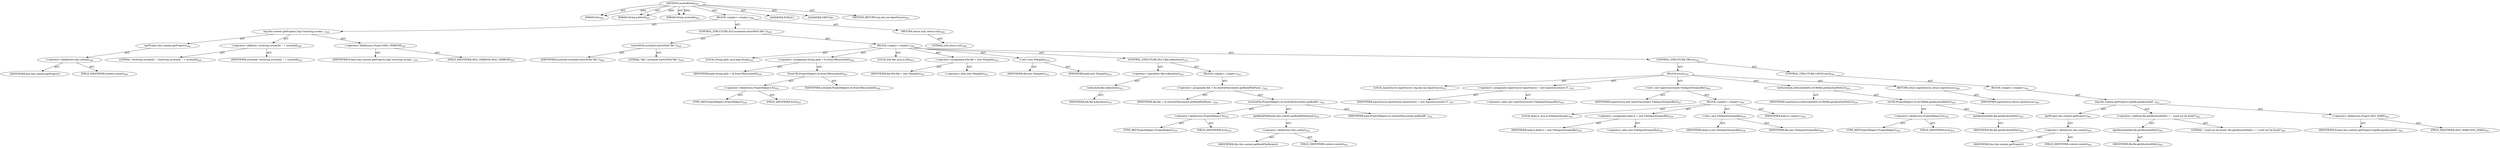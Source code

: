 digraph "resolveEntity" {  
"111669149708" [label = <(METHOD,resolveEntity)<SUB>443</SUB>> ]
"115964117035" [label = <(PARAM,this)<SUB>443</SUB>> ]
"115964117036" [label = <(PARAM,String publicId)<SUB>443</SUB>> ]
"115964117037" [label = <(PARAM,String systemId)<SUB>444</SUB>> ]
"25769803830" [label = <(BLOCK,&lt;empty&gt;,&lt;empty&gt;)<SUB>444</SUB>> ]
"30064771296" [label = <(log,this.context.getProject().log(&quot;resolving system...)<SUB>446</SUB>> ]
"30064771297" [label = <(getProject,this.context.getProject())<SUB>446</SUB>> ]
"30064771298" [label = <(&lt;operator&gt;.fieldAccess,this.context)<SUB>446</SUB>> ]
"68719476944" [label = <(IDENTIFIER,this,this.context.getProject())> ]
"55834574865" [label = <(FIELD_IDENTIFIER,context,context)<SUB>446</SUB>> ]
"30064771299" [label = <(&lt;operator&gt;.addition,&quot;resolving systemId: &quot; + systemId)<SUB>446</SUB>> ]
"90194313253" [label = <(LITERAL,&quot;resolving systemId: &quot;,&quot;resolving systemId: &quot; + systemId)<SUB>446</SUB>> ]
"68719476945" [label = <(IDENTIFIER,systemId,&quot;resolving systemId: &quot; + systemId)<SUB>447</SUB>> ]
"30064771300" [label = <(&lt;operator&gt;.fieldAccess,Project.MSG_VERBOSE)<SUB>447</SUB>> ]
"68719476946" [label = <(IDENTIFIER,Project,this.context.getProject().log(&quot;resolving system...)<SUB>447</SUB>> ]
"55834574866" [label = <(FIELD_IDENTIFIER,MSG_VERBOSE,MSG_VERBOSE)<SUB>447</SUB>> ]
"47244640284" [label = <(CONTROL_STRUCTURE,IF,if (systemId.startsWith(&quot;file:&quot;)))<SUB>449</SUB>> ]
"30064771301" [label = <(startsWith,systemId.startsWith(&quot;file:&quot;))<SUB>449</SUB>> ]
"68719476947" [label = <(IDENTIFIER,systemId,systemId.startsWith(&quot;file:&quot;))<SUB>449</SUB>> ]
"90194313254" [label = <(LITERAL,&quot;file:&quot;,systemId.startsWith(&quot;file:&quot;))<SUB>449</SUB>> ]
"25769803831" [label = <(BLOCK,&lt;empty&gt;,&lt;empty&gt;)<SUB>449</SUB>> ]
"94489280546" [label = <(LOCAL,String path: java.lang.String)<SUB>450</SUB>> ]
"30064771302" [label = <(&lt;operator&gt;.assignment,String path = fu.fromURI(systemId))<SUB>450</SUB>> ]
"68719476948" [label = <(IDENTIFIER,path,String path = fu.fromURI(systemId))<SUB>450</SUB>> ]
"30064771303" [label = <(fromURI,ProjectHelper2.fu.fromURI(systemId))<SUB>450</SUB>> ]
"30064771304" [label = <(&lt;operator&gt;.fieldAccess,ProjectHelper2.fu)<SUB>450</SUB>> ]
"180388626447" [label = <(TYPE_REF,ProjectHelper2,ProjectHelper2)<SUB>450</SUB>> ]
"55834574867" [label = <(FIELD_IDENTIFIER,fu,fu)<SUB>450</SUB>> ]
"68719476949" [label = <(IDENTIFIER,systemId,ProjectHelper2.fu.fromURI(systemId))<SUB>450</SUB>> ]
"94489280547" [label = <(LOCAL,File file: java.io.File)<SUB>452</SUB>> ]
"30064771305" [label = <(&lt;operator&gt;.assignment,File file = new File(path))<SUB>452</SUB>> ]
"68719476950" [label = <(IDENTIFIER,file,File file = new File(path))<SUB>452</SUB>> ]
"30064771306" [label = <(&lt;operator&gt;.alloc,new File(path))<SUB>452</SUB>> ]
"30064771307" [label = <(&lt;init&gt;,new File(path))<SUB>452</SUB>> ]
"68719476951" [label = <(IDENTIFIER,file,new File(path))<SUB>452</SUB>> ]
"68719476952" [label = <(IDENTIFIER,path,new File(path))<SUB>452</SUB>> ]
"47244640285" [label = <(CONTROL_STRUCTURE,IF,if (!file.isAbsolute()))<SUB>453</SUB>> ]
"30064771308" [label = <(&lt;operator&gt;.logicalNot,!file.isAbsolute())<SUB>453</SUB>> ]
"30064771309" [label = <(isAbsolute,file.isAbsolute())<SUB>453</SUB>> ]
"68719476953" [label = <(IDENTIFIER,file,file.isAbsolute())<SUB>453</SUB>> ]
"25769803832" [label = <(BLOCK,&lt;empty&gt;,&lt;empty&gt;)<SUB>453</SUB>> ]
"30064771310" [label = <(&lt;operator&gt;.assignment,file = fu.resolveFile(context.getBuildFileParen...)<SUB>454</SUB>> ]
"68719476954" [label = <(IDENTIFIER,file,file = fu.resolveFile(context.getBuildFileParen...)<SUB>454</SUB>> ]
"30064771311" [label = <(resolveFile,ProjectHelper2.fu.resolveFile(context.getBuildF...)<SUB>454</SUB>> ]
"30064771312" [label = <(&lt;operator&gt;.fieldAccess,ProjectHelper2.fu)<SUB>454</SUB>> ]
"180388626448" [label = <(TYPE_REF,ProjectHelper2,ProjectHelper2)<SUB>454</SUB>> ]
"55834574868" [label = <(FIELD_IDENTIFIER,fu,fu)<SUB>454</SUB>> ]
"30064771313" [label = <(getBuildFileParent,this.context.getBuildFileParent())<SUB>454</SUB>> ]
"30064771314" [label = <(&lt;operator&gt;.fieldAccess,this.context)<SUB>454</SUB>> ]
"68719476955" [label = <(IDENTIFIER,this,this.context.getBuildFileParent())> ]
"55834574869" [label = <(FIELD_IDENTIFIER,context,context)<SUB>454</SUB>> ]
"68719476956" [label = <(IDENTIFIER,path,ProjectHelper2.fu.resolveFile(context.getBuildF...)<SUB>454</SUB>> ]
"47244640286" [label = <(CONTROL_STRUCTURE,TRY,try)<SUB>456</SUB>> ]
"25769803833" [label = <(BLOCK,try,try)<SUB>456</SUB>> ]
"94489280548" [label = <(LOCAL,InputSource inputSource: org.xml.sax.InputSource)<SUB>457</SUB>> ]
"30064771315" [label = <(&lt;operator&gt;.assignment,InputSource inputSource = new InputSource(new F...)<SUB>457</SUB>> ]
"68719476957" [label = <(IDENTIFIER,inputSource,InputSource inputSource = new InputSource(new F...)<SUB>457</SUB>> ]
"30064771316" [label = <(&lt;operator&gt;.alloc,new InputSource(new FileInputStream(file)))<SUB>458</SUB>> ]
"30064771317" [label = <(&lt;init&gt;,new InputSource(new FileInputStream(file)))<SUB>458</SUB>> ]
"68719476958" [label = <(IDENTIFIER,inputSource,new InputSource(new FileInputStream(file)))<SUB>457</SUB>> ]
"25769803834" [label = <(BLOCK,&lt;empty&gt;,&lt;empty&gt;)<SUB>458</SUB>> ]
"94489280549" [label = <(LOCAL,$obj14: java.io.FileInputStream)<SUB>458</SUB>> ]
"30064771318" [label = <(&lt;operator&gt;.assignment,$obj14 = new FileInputStream(file))<SUB>458</SUB>> ]
"68719476959" [label = <(IDENTIFIER,$obj14,$obj14 = new FileInputStream(file))<SUB>458</SUB>> ]
"30064771319" [label = <(&lt;operator&gt;.alloc,new FileInputStream(file))<SUB>458</SUB>> ]
"30064771320" [label = <(&lt;init&gt;,new FileInputStream(file))<SUB>458</SUB>> ]
"68719476960" [label = <(IDENTIFIER,$obj14,new FileInputStream(file))<SUB>458</SUB>> ]
"68719476961" [label = <(IDENTIFIER,file,new FileInputStream(file))<SUB>458</SUB>> ]
"68719476962" [label = <(IDENTIFIER,$obj14,&lt;empty&gt;)<SUB>458</SUB>> ]
"30064771321" [label = <(setSystemId,setSystemId(fu.toURI(file.getAbsolutePath())))<SUB>459</SUB>> ]
"68719476963" [label = <(IDENTIFIER,inputSource,setSystemId(fu.toURI(file.getAbsolutePath())))<SUB>459</SUB>> ]
"30064771322" [label = <(toURI,ProjectHelper2.fu.toURI(file.getAbsolutePath()))<SUB>459</SUB>> ]
"30064771323" [label = <(&lt;operator&gt;.fieldAccess,ProjectHelper2.fu)<SUB>459</SUB>> ]
"180388626449" [label = <(TYPE_REF,ProjectHelper2,ProjectHelper2)<SUB>459</SUB>> ]
"55834574870" [label = <(FIELD_IDENTIFIER,fu,fu)<SUB>459</SUB>> ]
"30064771324" [label = <(getAbsolutePath,file.getAbsolutePath())<SUB>459</SUB>> ]
"68719476964" [label = <(IDENTIFIER,file,file.getAbsolutePath())<SUB>459</SUB>> ]
"146028888066" [label = <(RETURN,return inputSource;,return inputSource;)<SUB>460</SUB>> ]
"68719476965" [label = <(IDENTIFIER,inputSource,return inputSource;)<SUB>460</SUB>> ]
"47244640287" [label = <(CONTROL_STRUCTURE,CATCH,catch)<SUB>461</SUB>> ]
"25769803835" [label = <(BLOCK,&lt;empty&gt;,&lt;empty&gt;)<SUB>461</SUB>> ]
"30064771325" [label = <(log,this.context.getProject().log(file.getAbsoluteP...)<SUB>462</SUB>> ]
"30064771326" [label = <(getProject,this.context.getProject())<SUB>462</SUB>> ]
"30064771327" [label = <(&lt;operator&gt;.fieldAccess,this.context)<SUB>462</SUB>> ]
"68719476966" [label = <(IDENTIFIER,this,this.context.getProject())> ]
"55834574871" [label = <(FIELD_IDENTIFIER,context,context)<SUB>462</SUB>> ]
"30064771328" [label = <(&lt;operator&gt;.addition,file.getAbsolutePath() + &quot; could not be found&quot;)<SUB>462</SUB>> ]
"30064771329" [label = <(getAbsolutePath,file.getAbsolutePath())<SUB>462</SUB>> ]
"68719476967" [label = <(IDENTIFIER,file,file.getAbsolutePath())<SUB>462</SUB>> ]
"90194313255" [label = <(LITERAL,&quot; could not be found&quot;,file.getAbsolutePath() + &quot; could not be found&quot;)<SUB>463</SUB>> ]
"30064771330" [label = <(&lt;operator&gt;.fieldAccess,Project.MSG_WARN)<SUB>463</SUB>> ]
"68719476968" [label = <(IDENTIFIER,Project,this.context.getProject().log(file.getAbsoluteP...)<SUB>463</SUB>> ]
"55834574872" [label = <(FIELD_IDENTIFIER,MSG_WARN,MSG_WARN)<SUB>463</SUB>> ]
"146028888067" [label = <(RETURN,return null;,return null;)<SUB>468</SUB>> ]
"90194313256" [label = <(LITERAL,null,return null;)<SUB>468</SUB>> ]
"133143986214" [label = <(MODIFIER,PUBLIC)> ]
"133143986215" [label = <(MODIFIER,VIRTUAL)> ]
"128849018892" [label = <(METHOD_RETURN,org.xml.sax.InputSource)<SUB>443</SUB>> ]
  "111669149708" -> "115964117035"  [ label = "AST: "] 
  "111669149708" -> "115964117036"  [ label = "AST: "] 
  "111669149708" -> "115964117037"  [ label = "AST: "] 
  "111669149708" -> "25769803830"  [ label = "AST: "] 
  "111669149708" -> "133143986214"  [ label = "AST: "] 
  "111669149708" -> "133143986215"  [ label = "AST: "] 
  "111669149708" -> "128849018892"  [ label = "AST: "] 
  "25769803830" -> "30064771296"  [ label = "AST: "] 
  "25769803830" -> "47244640284"  [ label = "AST: "] 
  "25769803830" -> "146028888067"  [ label = "AST: "] 
  "30064771296" -> "30064771297"  [ label = "AST: "] 
  "30064771296" -> "30064771299"  [ label = "AST: "] 
  "30064771296" -> "30064771300"  [ label = "AST: "] 
  "30064771297" -> "30064771298"  [ label = "AST: "] 
  "30064771298" -> "68719476944"  [ label = "AST: "] 
  "30064771298" -> "55834574865"  [ label = "AST: "] 
  "30064771299" -> "90194313253"  [ label = "AST: "] 
  "30064771299" -> "68719476945"  [ label = "AST: "] 
  "30064771300" -> "68719476946"  [ label = "AST: "] 
  "30064771300" -> "55834574866"  [ label = "AST: "] 
  "47244640284" -> "30064771301"  [ label = "AST: "] 
  "47244640284" -> "25769803831"  [ label = "AST: "] 
  "30064771301" -> "68719476947"  [ label = "AST: "] 
  "30064771301" -> "90194313254"  [ label = "AST: "] 
  "25769803831" -> "94489280546"  [ label = "AST: "] 
  "25769803831" -> "30064771302"  [ label = "AST: "] 
  "25769803831" -> "94489280547"  [ label = "AST: "] 
  "25769803831" -> "30064771305"  [ label = "AST: "] 
  "25769803831" -> "30064771307"  [ label = "AST: "] 
  "25769803831" -> "47244640285"  [ label = "AST: "] 
  "25769803831" -> "47244640286"  [ label = "AST: "] 
  "30064771302" -> "68719476948"  [ label = "AST: "] 
  "30064771302" -> "30064771303"  [ label = "AST: "] 
  "30064771303" -> "30064771304"  [ label = "AST: "] 
  "30064771303" -> "68719476949"  [ label = "AST: "] 
  "30064771304" -> "180388626447"  [ label = "AST: "] 
  "30064771304" -> "55834574867"  [ label = "AST: "] 
  "30064771305" -> "68719476950"  [ label = "AST: "] 
  "30064771305" -> "30064771306"  [ label = "AST: "] 
  "30064771307" -> "68719476951"  [ label = "AST: "] 
  "30064771307" -> "68719476952"  [ label = "AST: "] 
  "47244640285" -> "30064771308"  [ label = "AST: "] 
  "47244640285" -> "25769803832"  [ label = "AST: "] 
  "30064771308" -> "30064771309"  [ label = "AST: "] 
  "30064771309" -> "68719476953"  [ label = "AST: "] 
  "25769803832" -> "30064771310"  [ label = "AST: "] 
  "30064771310" -> "68719476954"  [ label = "AST: "] 
  "30064771310" -> "30064771311"  [ label = "AST: "] 
  "30064771311" -> "30064771312"  [ label = "AST: "] 
  "30064771311" -> "30064771313"  [ label = "AST: "] 
  "30064771311" -> "68719476956"  [ label = "AST: "] 
  "30064771312" -> "180388626448"  [ label = "AST: "] 
  "30064771312" -> "55834574868"  [ label = "AST: "] 
  "30064771313" -> "30064771314"  [ label = "AST: "] 
  "30064771314" -> "68719476955"  [ label = "AST: "] 
  "30064771314" -> "55834574869"  [ label = "AST: "] 
  "47244640286" -> "25769803833"  [ label = "AST: "] 
  "47244640286" -> "47244640287"  [ label = "AST: "] 
  "25769803833" -> "94489280548"  [ label = "AST: "] 
  "25769803833" -> "30064771315"  [ label = "AST: "] 
  "25769803833" -> "30064771317"  [ label = "AST: "] 
  "25769803833" -> "30064771321"  [ label = "AST: "] 
  "25769803833" -> "146028888066"  [ label = "AST: "] 
  "30064771315" -> "68719476957"  [ label = "AST: "] 
  "30064771315" -> "30064771316"  [ label = "AST: "] 
  "30064771317" -> "68719476958"  [ label = "AST: "] 
  "30064771317" -> "25769803834"  [ label = "AST: "] 
  "25769803834" -> "94489280549"  [ label = "AST: "] 
  "25769803834" -> "30064771318"  [ label = "AST: "] 
  "25769803834" -> "30064771320"  [ label = "AST: "] 
  "25769803834" -> "68719476962"  [ label = "AST: "] 
  "30064771318" -> "68719476959"  [ label = "AST: "] 
  "30064771318" -> "30064771319"  [ label = "AST: "] 
  "30064771320" -> "68719476960"  [ label = "AST: "] 
  "30064771320" -> "68719476961"  [ label = "AST: "] 
  "30064771321" -> "68719476963"  [ label = "AST: "] 
  "30064771321" -> "30064771322"  [ label = "AST: "] 
  "30064771322" -> "30064771323"  [ label = "AST: "] 
  "30064771322" -> "30064771324"  [ label = "AST: "] 
  "30064771323" -> "180388626449"  [ label = "AST: "] 
  "30064771323" -> "55834574870"  [ label = "AST: "] 
  "30064771324" -> "68719476964"  [ label = "AST: "] 
  "146028888066" -> "68719476965"  [ label = "AST: "] 
  "47244640287" -> "25769803835"  [ label = "AST: "] 
  "25769803835" -> "30064771325"  [ label = "AST: "] 
  "30064771325" -> "30064771326"  [ label = "AST: "] 
  "30064771325" -> "30064771328"  [ label = "AST: "] 
  "30064771325" -> "30064771330"  [ label = "AST: "] 
  "30064771326" -> "30064771327"  [ label = "AST: "] 
  "30064771327" -> "68719476966"  [ label = "AST: "] 
  "30064771327" -> "55834574871"  [ label = "AST: "] 
  "30064771328" -> "30064771329"  [ label = "AST: "] 
  "30064771328" -> "90194313255"  [ label = "AST: "] 
  "30064771329" -> "68719476967"  [ label = "AST: "] 
  "30064771330" -> "68719476968"  [ label = "AST: "] 
  "30064771330" -> "55834574872"  [ label = "AST: "] 
  "146028888067" -> "90194313256"  [ label = "AST: "] 
  "111669149708" -> "115964117035"  [ label = "DDG: "] 
  "111669149708" -> "115964117036"  [ label = "DDG: "] 
  "111669149708" -> "115964117037"  [ label = "DDG: "] 
}
